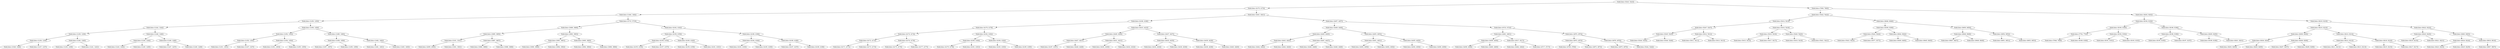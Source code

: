 digraph G{
705789319 [label="Node{data=[5243, 5243]}"]
705789319 -> 850453811
850453811 [label="Node{data=[4170, 4170]}"]
850453811 -> 2035957239
2035957239 [label="Node{data=[1464, 1464]}"]
2035957239 -> 1466931910
1466931910 [label="Node{data=[1250, 1250]}"]
1466931910 -> 1991452905
1991452905 [label="Node{data=[1242, 1242]}"]
1991452905 -> 1126154865
1126154865 [label="Node{data=[1238, 1238]}"]
1126154865 -> 1795357280
1795357280 [label="Node{data=[1236, 1236]}"]
1795357280 -> 1083241580
1083241580 [label="Node{data=[1028, 1028]}"]
1795357280 -> 797669623
797669623 [label="Node{data=[1237, 1237]}"]
1126154865 -> 305806141
305806141 [label="Node{data=[1240, 1240]}"]
305806141 -> 1847001824
1847001824 [label="Node{data=[1239, 1239]}"]
305806141 -> 694397146
694397146 [label="Node{data=[1241, 1241]}"]
1991452905 -> 1566253505
1566253505 [label="Node{data=[1246, 1246]}"]
1566253505 -> 519772804
519772804 [label="Node{data=[1244, 1244]}"]
519772804 -> 1210915769
1210915769 [label="Node{data=[1243, 1243]}"]
519772804 -> 2084331294
2084331294 [label="Node{data=[1245, 1245]}"]
1566253505 -> 2028813425
2028813425 [label="Node{data=[1248, 1248]}"]
2028813425 -> 1040459474
1040459474 [label="Node{data=[1247, 1247]}"]
2028813425 -> 508826232
508826232 [label="Node{data=[1249, 1249]}"]
1466931910 -> 9337347
9337347 [label="Node{data=[1456, 1456]}"]
9337347 -> 294764759
294764759 [label="Node{data=[1452, 1452]}"]
294764759 -> 238831233
238831233 [label="Node{data=[1252, 1252]}"]
238831233 -> 809845484
809845484 [label="Node{data=[1251, 1251]}"]
238831233 -> 1130920069
1130920069 [label="Node{data=[1437, 1437]}"]
294764759 -> 1549836103
1549836103 [label="Node{data=[1454, 1454]}"]
1549836103 -> 805618180
805618180 [label="Node{data=[1453, 1453]}"]
1549836103 -> 709665994
709665994 [label="Node{data=[1455, 1455]}"]
9337347 -> 719342934
719342934 [label="Node{data=[1460, 1460]}"]
719342934 -> 1923245546
1923245546 [label="Node{data=[1458, 1458]}"]
1923245546 -> 1679859032
1679859032 [label="Node{data=[1457, 1457]}"]
1923245546 -> 730144738
730144738 [label="Node{data=[1459, 1459]}"]
719342934 -> 61304121
61304121 [label="Node{data=[1462, 1462]}"]
61304121 -> 1649132946
1649132946 [label="Node{data=[1461, 1461]}"]
61304121 -> 39931614
39931614 [label="Node{data=[1463, 1463]}"]
2035957239 -> 18365311
18365311 [label="Node{data=[3715, 3715]}"]
18365311 -> 963530944
963530944 [label="Node{data=[3689, 3689]}"]
963530944 -> 95778090
95778090 [label="Node{data=[3685, 3685]}"]
95778090 -> 229301500
229301500 [label="Node{data=[3161, 3161]}"]
229301500 -> 1302978037
1302978037 [label="Node{data=[2005, 2005]}"]
229301500 -> 109739216
109739216 [label="Node{data=[3361, 3361]}"]
95778090 -> 674776334
674776334 [label="Node{data=[3687, 3687]}"]
674776334 -> 1932403145
1932403145 [label="Node{data=[3686, 3686]}"]
674776334 -> 1894452268
1894452268 [label="Node{data=[3688, 3688]}"]
963530944 -> 634556957
634556957 [label="Node{data=[3693, 3693]}"]
634556957 -> 1336456092
1336456092 [label="Node{data=[3691, 3691]}"]
1336456092 -> 1292563401
1292563401 [label="Node{data=[3690, 3690]}"]
1336456092 -> 1705511976
1705511976 [label="Node{data=[3692, 3692]}"]
634556957 -> 1415260410
1415260410 [label="Node{data=[3695, 3695]}"]
1415260410 -> 1583695294
1583695294 [label="Node{data=[3694, 3694]}"]
1415260410 -> 1147887872
1147887872 [label="Node{data=[3696, 3696]}"]
18365311 -> 1627913449
1627913449 [label="Node{data=[4162, 4162]}"]
1627913449 -> 1821775051
1821775051 [label="Node{data=[4158, 4158]}"]
1821775051 -> 413856850
413856850 [label="Node{data=[4156, 4156]}"]
413856850 -> 123135270
123135270 [label="Node{data=[4155, 4155]}"]
413856850 -> 1508422033
1508422033 [label="Node{data=[4157, 4157]}"]
1821775051 -> 92587563
92587563 [label="Node{data=[4160, 4160]}"]
92587563 -> 1245948589
1245948589 [label="Node{data=[4159, 4159]}"]
92587563 -> 2056001814
2056001814 [label="Node{data=[4161, 4161]}"]
1627913449 -> 1727286255
1727286255 [label="Node{data=[4166, 4166]}"]
1727286255 -> 1164078212
1164078212 [label="Node{data=[4164, 4164]}"]
1164078212 -> 312717383
312717383 [label="Node{data=[4163, 4163]}"]
1164078212 -> 150818732
150818732 [label="Node{data=[4165, 4165]}"]
1727286255 -> 1284687471
1284687471 [label="Node{data=[4168, 4168]}"]
1284687471 -> 448955701
448955701 [label="Node{data=[4167, 4167]}"]
1284687471 -> 359411618
359411618 [label="Node{data=[4169, 4169]}"]
850453811 -> 2005832332
2005832332 [label="Node{data=[4441, 4441]}"]
2005832332 -> 771068844
771068844 [label="Node{data=[4186, 4186]}"]
771068844 -> 588271626
588271626 [label="Node{data=[4178, 4178]}"]
588271626 -> 1475705589
1475705589 [label="Node{data=[4174, 4174]}"]
1475705589 -> 1416398965
1416398965 [label="Node{data=[4172, 4172]}"]
1416398965 -> 1434786215
1434786215 [label="Node{data=[4171, 4171]}"]
1416398965 -> 1957991197
1957991197 [label="Node{data=[4173, 4173]}"]
1475705589 -> 149581228
149581228 [label="Node{data=[4176, 4176]}"]
149581228 -> 955605988
955605988 [label="Node{data=[4175, 4175]}"]
149581228 -> 1161825660
1161825660 [label="Node{data=[4177, 4177]}"]
588271626 -> 364659378
364659378 [label="Node{data=[4182, 4182]}"]
364659378 -> 1314966180
1314966180 [label="Node{data=[4180, 4180]}"]
1314966180 -> 1561946831
1561946831 [label="Node{data=[4179, 4179]}"]
1314966180 -> 418887677
418887677 [label="Node{data=[4181, 4181]}"]
364659378 -> 1873399683
1873399683 [label="Node{data=[4184, 4184]}"]
1873399683 -> 668208440
668208440 [label="Node{data=[4183, 4183]}"]
1873399683 -> 831341599
831341599 [label="Node{data=[4185, 4185]}"]
771068844 -> 341853580
341853580 [label="Node{data=[4433, 4433]}"]
341853580 -> 890520916
890520916 [label="Node{data=[4429, 4429]}"]
890520916 -> 850273027
850273027 [label="Node{data=[4427, 4427]}"]
850273027 -> 1775772917
1775772917 [label="Node{data=[4187, 4187]}"]
850273027 -> 2139242599
2139242599 [label="Node{data=[4428, 4428]}"]
890520916 -> 1756075046
1756075046 [label="Node{data=[4431, 4431]}"]
1756075046 -> 735974411
735974411 [label="Node{data=[4430, 4430]}"]
1756075046 -> 59339273
59339273 [label="Node{data=[4432, 4432]}"]
341853580 -> 1852148583
1852148583 [label="Node{data=[4437, 4437]}"]
1852148583 -> 1515923497
1515923497 [label="Node{data=[4435, 4435]}"]
1515923497 -> 25039141
25039141 [label="Node{data=[4434, 4434]}"]
1515923497 -> 1227829817
1227829817 [label="Node{data=[4436, 4436]}"]
1852148583 -> 190035656
190035656 [label="Node{data=[4439, 4439]}"]
190035656 -> 147508715
147508715 [label="Node{data=[4438, 4438]}"]
190035656 -> 2043417326
2043417326 [label="Node{data=[4440, 4440]}"]
2005832332 -> 1229084948
1229084948 [label="Node{data=[4457, 4457]}"]
1229084948 -> 1597063938
1597063938 [label="Node{data=[4449, 4449]}"]
1597063938 -> 21653658
21653658 [label="Node{data=[4445, 4445]}"]
21653658 -> 403198271
403198271 [label="Node{data=[4443, 4443]}"]
403198271 -> 1138303443
1138303443 [label="Node{data=[4442, 4442]}"]
403198271 -> 379933689
379933689 [label="Node{data=[4444, 4444]}"]
21653658 -> 1157228303
1157228303 [label="Node{data=[4447, 4447]}"]
1157228303 -> 505595654
505595654 [label="Node{data=[4446, 4446]}"]
1157228303 -> 343911080
343911080 [label="Node{data=[4448, 4448]}"]
1597063938 -> 679024965
679024965 [label="Node{data=[4453, 4453]}"]
679024965 -> 590566106
590566106 [label="Node{data=[4451, 4451]}"]
590566106 -> 723630925
723630925 [label="Node{data=[4450, 4450]}"]
590566106 -> 1113751147
1113751147 [label="Node{data=[4452, 4452]}"]
679024965 -> 582087763
582087763 [label="Node{data=[4455, 4455]}"]
582087763 -> 464377693
464377693 [label="Node{data=[4454, 4454]}"]
582087763 -> 1030810806
1030810806 [label="Node{data=[4456, 4456]}"]
1229084948 -> 1823493205
1823493205 [label="Node{data=[4723, 4723]}"]
1823493205 -> 1091448572
1091448572 [label="Node{data=[4461, 4461]}"]
1091448572 -> 887885503
887885503 [label="Node{data=[4459, 4459]}"]
887885503 -> 247681480
247681480 [label="Node{data=[4458, 4458]}"]
887885503 -> 1618966177
1618966177 [label="Node{data=[4460, 4460]}"]
1091448572 -> 1345772956
1345772956 [label="Node{data=[4517, 4517]}"]
1345772956 -> 75213011
75213011 [label="Node{data=[4462, 4462]}"]
1345772956 -> 279114885
279114885 [label="Node{data=[4717, 4717]}"]
1823493205 -> 192107086
192107086 [label="Node{data=[4974, 4974]}"]
192107086 -> 1842324609
1842324609 [label="Node{data=[4972, 4972]}"]
1842324609 -> 875279579
875279579 [label="Node{data=[4790, 4790]}"]
1842324609 -> 866805767
866805767 [label="Node{data=[4973, 4973]}"]
192107086 -> 576371998
576371998 [label="Node{data=[4976, 4976]}"]
576371998 -> 841084536
841084536 [label="Node{data=[4975, 4975]}"]
576371998 -> 1539639691
1539639691 [label="Node{data=[5242, 5242]}"]
705789319 -> 1003468964
1003468964 [label="Node{data=[7600, 7600]}"]
1003468964 -> 1275744398
1275744398 [label="Node{data=[5422, 5422]}"]
1275744398 -> 1902458201
1902458201 [label="Node{data=[5414, 5414]}"]
1902458201 -> 44037039
44037039 [label="Node{data=[5247, 5247]}"]
44037039 -> 1146319296
1146319296 [label="Node{data=[5245, 5245]}"]
1146319296 -> 1514395620
1514395620 [label="Node{data=[5244, 5244]}"]
1146319296 -> 39124488
39124488 [label="Node{data=[5246, 5246]}"]
44037039 -> 2133555046
2133555046 [label="Node{data=[5412, 5412]}"]
2133555046 -> 539612210
539612210 [label="Node{data=[5411, 5411]}"]
2133555046 -> 1678887716
1678887716 [label="Node{data=[5413, 5413]}"]
1902458201 -> 1091624208
1091624208 [label="Node{data=[5418, 5418]}"]
1091624208 -> 1705251347
1705251347 [label="Node{data=[5416, 5416]}"]
1705251347 -> 197313233
197313233 [label="Node{data=[5415, 5415]}"]
1705251347 -> 1633706086
1633706086 [label="Node{data=[5417, 5417]}"]
1091624208 -> 652204295
652204295 [label="Node{data=[5420, 5420]}"]
652204295 -> 1663988549
1663988549 [label="Node{data=[5419, 5419]}"]
652204295 -> 2129125819
2129125819 [label="Node{data=[5421, 5421]}"]
1275744398 -> 476503377
476503377 [label="Node{data=[6646, 6646]}"]
476503377 -> 1143552059
1143552059 [label="Node{data=[6309, 6309]}"]
1143552059 -> 1418579872
1418579872 [label="Node{data=[5424, 5424]}"]
1418579872 -> 354813619
354813619 [label="Node{data=[5423, 5423]}"]
1418579872 -> 1057017107
1057017107 [label="Node{data=[5577, 5577]}"]
1143552059 -> 845529640
845529640 [label="Node{data=[6644, 6644]}"]
845529640 -> 137358091
137358091 [label="Node{data=[6400, 6400]}"]
845529640 -> 765028131
765028131 [label="Node{data=[6645, 6645]}"]
476503377 -> 348671958
348671958 [label="Node{data=[6650, 6650]}"]
348671958 -> 136358885
136358885 [label="Node{data=[6648, 6648]}"]
136358885 -> 2132831833
2132831833 [label="Node{data=[6647, 6647]}"]
136358885 -> 434552545
434552545 [label="Node{data=[6649, 6649]}"]
348671958 -> 1334244596
1334244596 [label="Node{data=[6652, 6652]}"]
1334244596 -> 1123291490
1123291490 [label="Node{data=[6651, 6651]}"]
1334244596 -> 1054539203
1054539203 [label="Node{data=[6653, 6653]}"]
1003468964 -> 317148495
317148495 [label="Node{data=[8202, 8202]}"]
317148495 -> 1782459059
1782459059 [label="Node{data=[8194, 8194]}"]
1782459059 -> 136534423
136534423 [label="Node{data=[8190, 8190]}"]
136534423 -> 1635682741
1635682741 [label="Node{data=[7702, 7702]}"]
1635682741 -> 1230716384
1230716384 [label="Node{data=[7648, 7648]}"]
1635682741 -> 1387003338
1387003338 [label="Node{data=[8189, 8189]}"]
136534423 -> 1079441897
1079441897 [label="Node{data=[8192, 8192]}"]
1079441897 -> 1441850231
1441850231 [label="Node{data=[8191, 8191]}"]
1079441897 -> 1163161620
1163161620 [label="Node{data=[8193, 8193]}"]
1782459059 -> 1209827545
1209827545 [label="Node{data=[8198, 8198]}"]
1209827545 -> 1064481154
1064481154 [label="Node{data=[8196, 8196]}"]
1064481154 -> 1842021952
1842021952 [label="Node{data=[8195, 8195]}"]
1064481154 -> 192483133
192483133 [label="Node{data=[8197, 8197]}"]
1209827545 -> 659512515
659512515 [label="Node{data=[8200, 8200]}"]
659512515 -> 219875081
219875081 [label="Node{data=[8199, 8199]}"]
659512515 -> 953674220
953674220 [label="Node{data=[8201, 8201]}"]
317148495 -> 2064914732
2064914732 [label="Node{data=[8218, 8218]}"]
2064914732 -> 652278729
652278729 [label="Node{data=[8210, 8210]}"]
652278729 -> 1939247955
1939247955 [label="Node{data=[8206, 8206]}"]
1939247955 -> 1946782788
1946782788 [label="Node{data=[8204, 8204]}"]
1946782788 -> 789522064
789522064 [label="Node{data=[8203, 8203]}"]
1946782788 -> 235978251
235978251 [label="Node{data=[8205, 8205]}"]
1939247955 -> 1239132305
1239132305 [label="Node{data=[8208, 8208]}"]
1239132305 -> 1904764482
1904764482 [label="Node{data=[8207, 8207]}"]
1239132305 -> 660993349
660993349 [label="Node{data=[8209, 8209]}"]
652278729 -> 747562820
747562820 [label="Node{data=[8214, 8214]}"]
747562820 -> 948260196
948260196 [label="Node{data=[8212, 8212]}"]
948260196 -> 168658496
168658496 [label="Node{data=[8211, 8211]}"]
948260196 -> 38442393
38442393 [label="Node{data=[8213, 8213]}"]
747562820 -> 1495660115
1495660115 [label="Node{data=[8216, 8216]}"]
1495660115 -> 1272544894
1272544894 [label="Node{data=[8215, 8215]}"]
1495660115 -> 763416259
763416259 [label="Node{data=[8217, 8217]}"]
2064914732 -> 2075160759
2075160759 [label="Node{data=[8222, 8222]}"]
2075160759 -> 223450876
223450876 [label="Node{data=[8220, 8220]}"]
223450876 -> 234562470
234562470 [label="Node{data=[8219, 8219]}"]
223450876 -> 640025100
640025100 [label="Node{data=[8221, 8221]}"]
2075160759 -> 1584135095
1584135095 [label="Node{data=[8483, 8483]}"]
1584135095 -> 1603035376
1603035376 [label="Node{data=[8224, 8224]}"]
1603035376 -> 197041844
197041844 [label="Node{data=[8223, 8223]}"]
1603035376 -> 496950189
496950189 [label="Node{data=[8225, 8225]}"]
1584135095 -> 472464874
472464874 [label="Node{data=[8616, 8616]}"]
472464874 -> 547243391
547243391 [label="Node{data=[9607, 9607]}"]
}